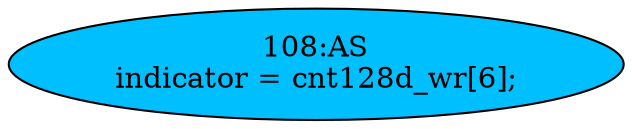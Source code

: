 strict digraph "" {
	node [label="\N"];
	"108:AS"	 [ast="<pyverilog.vparser.ast.Assign object at 0x7f6f39663110>",
		def_var="['indicator']",
		fillcolor=deepskyblue,
		label="108:AS
indicator = cnt128d_wr[6];",
		statements="[]",
		style=filled,
		typ=Assign,
		use_var="['cnt128d_wr']"];
}
